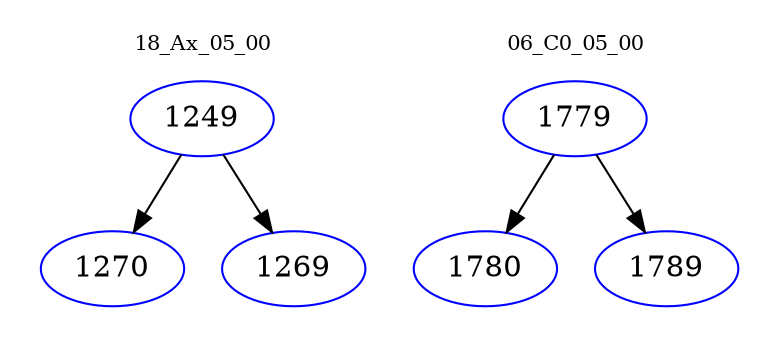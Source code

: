 digraph{
subgraph cluster_0 {
color = white
label = "18_Ax_05_00";
fontsize=10;
T0_1249 [label="1249", color="blue"]
T0_1249 -> T0_1270 [color="black"]
T0_1270 [label="1270", color="blue"]
T0_1249 -> T0_1269 [color="black"]
T0_1269 [label="1269", color="blue"]
}
subgraph cluster_1 {
color = white
label = "06_C0_05_00";
fontsize=10;
T1_1779 [label="1779", color="blue"]
T1_1779 -> T1_1780 [color="black"]
T1_1780 [label="1780", color="blue"]
T1_1779 -> T1_1789 [color="black"]
T1_1789 [label="1789", color="blue"]
}
}
